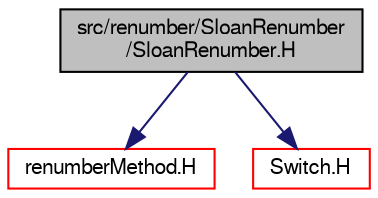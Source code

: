 digraph "src/renumber/SloanRenumber/SloanRenumber.H"
{
  bgcolor="transparent";
  edge [fontname="FreeSans",fontsize="10",labelfontname="FreeSans",labelfontsize="10"];
  node [fontname="FreeSans",fontsize="10",shape=record];
  Node0 [label="src/renumber/SloanRenumber\l/SloanRenumber.H",height=0.2,width=0.4,color="black", fillcolor="grey75", style="filled", fontcolor="black"];
  Node0 -> Node1 [color="midnightblue",fontsize="10",style="solid",fontname="FreeSans"];
  Node1 [label="renumberMethod.H",height=0.2,width=0.4,color="red",URL="$a14468.html"];
  Node0 -> Node223 [color="midnightblue",fontsize="10",style="solid",fontname="FreeSans"];
  Node223 [label="Switch.H",height=0.2,width=0.4,color="red",URL="$a12158.html"];
}
